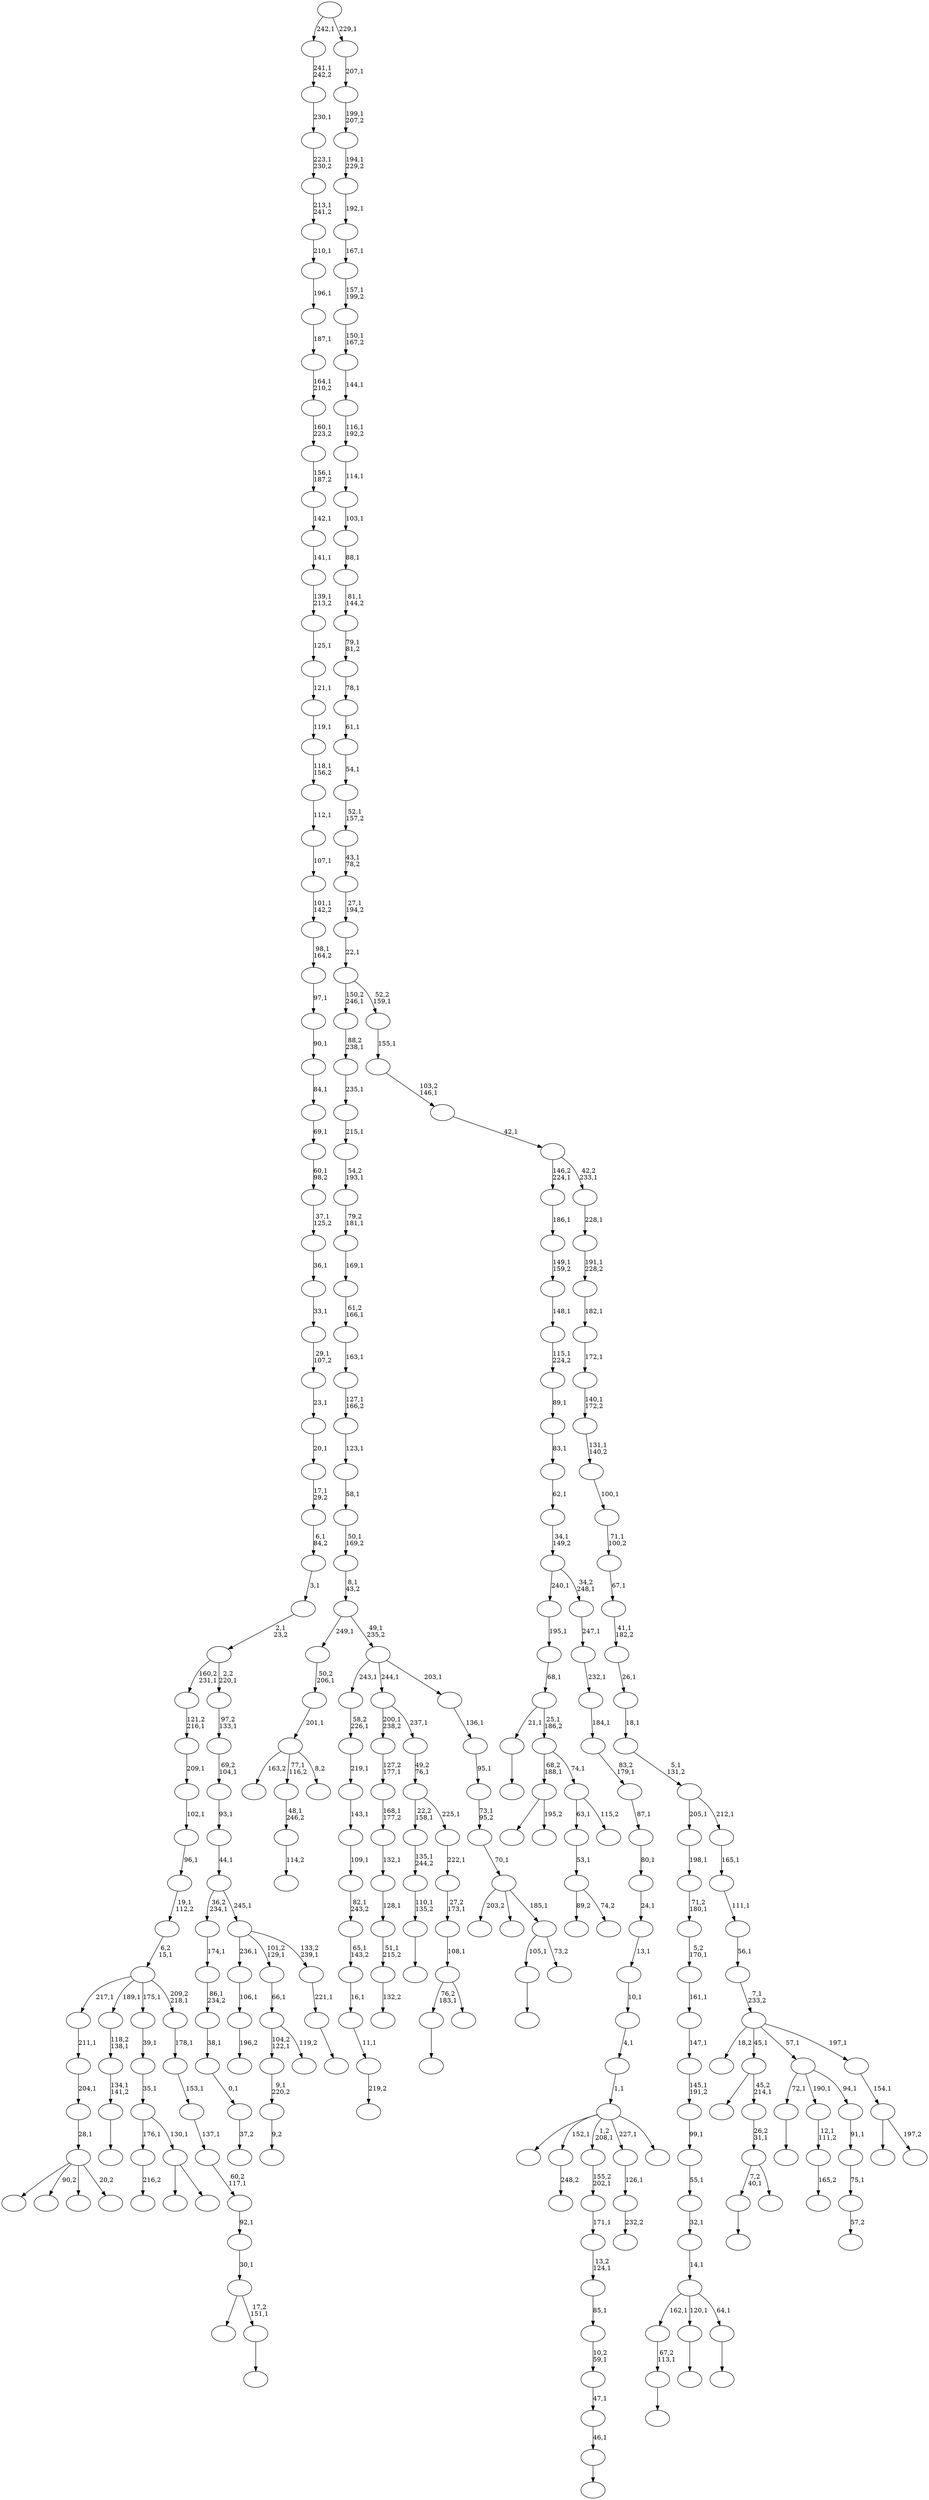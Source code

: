 digraph T {
	300 [label=""]
	299 [label=""]
	298 [label=""]
	297 [label=""]
	296 [label=""]
	295 [label=""]
	294 [label=""]
	293 [label=""]
	292 [label=""]
	291 [label=""]
	290 [label=""]
	289 [label=""]
	288 [label=""]
	287 [label=""]
	286 [label=""]
	285 [label=""]
	284 [label=""]
	283 [label=""]
	282 [label=""]
	281 [label=""]
	280 [label=""]
	279 [label=""]
	278 [label=""]
	277 [label=""]
	276 [label=""]
	275 [label=""]
	274 [label=""]
	273 [label=""]
	272 [label=""]
	271 [label=""]
	270 [label=""]
	269 [label=""]
	268 [label=""]
	267 [label=""]
	266 [label=""]
	265 [label=""]
	264 [label=""]
	263 [label=""]
	262 [label=""]
	261 [label=""]
	260 [label=""]
	259 [label=""]
	258 [label=""]
	257 [label=""]
	256 [label=""]
	255 [label=""]
	254 [label=""]
	253 [label=""]
	252 [label=""]
	251 [label=""]
	250 [label=""]
	249 [label=""]
	248 [label=""]
	247 [label=""]
	246 [label=""]
	245 [label=""]
	244 [label=""]
	243 [label=""]
	242 [label=""]
	241 [label=""]
	240 [label=""]
	239 [label=""]
	238 [label=""]
	237 [label=""]
	236 [label=""]
	235 [label=""]
	234 [label=""]
	233 [label=""]
	232 [label=""]
	231 [label=""]
	230 [label=""]
	229 [label=""]
	228 [label=""]
	227 [label=""]
	226 [label=""]
	225 [label=""]
	224 [label=""]
	223 [label=""]
	222 [label=""]
	221 [label=""]
	220 [label=""]
	219 [label=""]
	218 [label=""]
	217 [label=""]
	216 [label=""]
	215 [label=""]
	214 [label=""]
	213 [label=""]
	212 [label=""]
	211 [label=""]
	210 [label=""]
	209 [label=""]
	208 [label=""]
	207 [label=""]
	206 [label=""]
	205 [label=""]
	204 [label=""]
	203 [label=""]
	202 [label=""]
	201 [label=""]
	200 [label=""]
	199 [label=""]
	198 [label=""]
	197 [label=""]
	196 [label=""]
	195 [label=""]
	194 [label=""]
	193 [label=""]
	192 [label=""]
	191 [label=""]
	190 [label=""]
	189 [label=""]
	188 [label=""]
	187 [label=""]
	186 [label=""]
	185 [label=""]
	184 [label=""]
	183 [label=""]
	182 [label=""]
	181 [label=""]
	180 [label=""]
	179 [label=""]
	178 [label=""]
	177 [label=""]
	176 [label=""]
	175 [label=""]
	174 [label=""]
	173 [label=""]
	172 [label=""]
	171 [label=""]
	170 [label=""]
	169 [label=""]
	168 [label=""]
	167 [label=""]
	166 [label=""]
	165 [label=""]
	164 [label=""]
	163 [label=""]
	162 [label=""]
	161 [label=""]
	160 [label=""]
	159 [label=""]
	158 [label=""]
	157 [label=""]
	156 [label=""]
	155 [label=""]
	154 [label=""]
	153 [label=""]
	152 [label=""]
	151 [label=""]
	150 [label=""]
	149 [label=""]
	148 [label=""]
	147 [label=""]
	146 [label=""]
	145 [label=""]
	144 [label=""]
	143 [label=""]
	142 [label=""]
	141 [label=""]
	140 [label=""]
	139 [label=""]
	138 [label=""]
	137 [label=""]
	136 [label=""]
	135 [label=""]
	134 [label=""]
	133 [label=""]
	132 [label=""]
	131 [label=""]
	130 [label=""]
	129 [label=""]
	128 [label=""]
	127 [label=""]
	126 [label=""]
	125 [label=""]
	124 [label=""]
	123 [label=""]
	122 [label=""]
	121 [label=""]
	120 [label=""]
	119 [label=""]
	118 [label=""]
	117 [label=""]
	116 [label=""]
	115 [label=""]
	114 [label=""]
	113 [label=""]
	112 [label=""]
	111 [label=""]
	110 [label=""]
	109 [label=""]
	108 [label=""]
	107 [label=""]
	106 [label=""]
	105 [label=""]
	104 [label=""]
	103 [label=""]
	102 [label=""]
	101 [label=""]
	100 [label=""]
	99 [label=""]
	98 [label=""]
	97 [label=""]
	96 [label=""]
	95 [label=""]
	94 [label=""]
	93 [label=""]
	92 [label=""]
	91 [label=""]
	90 [label=""]
	89 [label=""]
	88 [label=""]
	87 [label=""]
	86 [label=""]
	85 [label=""]
	84 [label=""]
	83 [label=""]
	82 [label=""]
	81 [label=""]
	80 [label=""]
	79 [label=""]
	78 [label=""]
	77 [label=""]
	76 [label=""]
	75 [label=""]
	74 [label=""]
	73 [label=""]
	72 [label=""]
	71 [label=""]
	70 [label=""]
	69 [label=""]
	68 [label=""]
	67 [label=""]
	66 [label=""]
	65 [label=""]
	64 [label=""]
	63 [label=""]
	62 [label=""]
	61 [label=""]
	60 [label=""]
	59 [label=""]
	58 [label=""]
	57 [label=""]
	56 [label=""]
	55 [label=""]
	54 [label=""]
	53 [label=""]
	52 [label=""]
	51 [label=""]
	50 [label=""]
	49 [label=""]
	48 [label=""]
	47 [label=""]
	46 [label=""]
	45 [label=""]
	44 [label=""]
	43 [label=""]
	42 [label=""]
	41 [label=""]
	40 [label=""]
	39 [label=""]
	38 [label=""]
	37 [label=""]
	36 [label=""]
	35 [label=""]
	34 [label=""]
	33 [label=""]
	32 [label=""]
	31 [label=""]
	30 [label=""]
	29 [label=""]
	28 [label=""]
	27 [label=""]
	26 [label=""]
	25 [label=""]
	24 [label=""]
	23 [label=""]
	22 [label=""]
	21 [label=""]
	20 [label=""]
	19 [label=""]
	18 [label=""]
	17 [label=""]
	16 [label=""]
	15 [label=""]
	14 [label=""]
	13 [label=""]
	12 [label=""]
	11 [label=""]
	10 [label=""]
	9 [label=""]
	8 [label=""]
	7 [label=""]
	6 [label=""]
	5 [label=""]
	4 [label=""]
	3 [label=""]
	2 [label=""]
	1 [label=""]
	0 [label=""]
	299 -> 300 [label="132,2"]
	298 -> 299 [label="51,1\n215,2"]
	297 -> 298 [label="128,1"]
	296 -> 297 [label="132,1"]
	295 -> 296 [label="168,1\n177,2"]
	294 -> 295 [label="127,2\n177,1"]
	291 -> 292 [label=""]
	290 -> 291 [label="110,1\n135,2"]
	289 -> 290 [label="135,1\n244,2"]
	286 -> 287 [label="196,2"]
	285 -> 286 [label="106,1"]
	283 -> 284 [label=""]
	280 -> 281 [label="248,2"]
	278 -> 279 [label=""]
	277 -> 278 [label="67,2\n113,1"]
	272 -> 273 [label=""]
	270 -> 271 [label="9,2"]
	269 -> 270 [label="9,1\n220,2"]
	266 -> 267 [label="37,2"]
	265 -> 266 [label="0,1"]
	264 -> 265 [label="38,1"]
	263 -> 264 [label="86,1\n234,2"]
	262 -> 263 [label="174,1"]
	259 -> 293 [label="89,2"]
	259 -> 260 [label="74,2"]
	258 -> 259 [label="53,1"]
	252 -> 253 [label="216,2"]
	250 -> 251 [label=""]
	249 -> 250 [label="46,1"]
	248 -> 249 [label="47,1"]
	247 -> 248 [label="10,2\n59,1"]
	246 -> 247 [label="85,1"]
	245 -> 246 [label="13,2\n124,1"]
	244 -> 245 [label="171,1"]
	243 -> 244 [label="155,2\n202,1"]
	241 -> 242 [label=""]
	238 -> 239 [label=""]
	237 -> 277 [label="162,1"]
	237 -> 241 [label="120,1"]
	237 -> 238 [label="64,1"]
	236 -> 237 [label="14,1"]
	235 -> 236 [label="32,1"]
	234 -> 235 [label="55,1"]
	233 -> 234 [label="99,1"]
	232 -> 233 [label="145,1\n191,2"]
	231 -> 232 [label="147,1"]
	230 -> 231 [label="161,1"]
	229 -> 230 [label="5,2\n170,1"]
	228 -> 229 [label="71,2\n180,1"]
	227 -> 228 [label="198,1"]
	225 -> 274 [label=""]
	225 -> 257 [label="90,2"]
	225 -> 240 [label=""]
	225 -> 226 [label="20,2"]
	224 -> 225 [label="28,1"]
	223 -> 224 [label="204,1"]
	222 -> 223 [label="211,1"]
	220 -> 221 [label="232,2"]
	219 -> 220 [label="126,1"]
	217 -> 218 [label=""]
	216 -> 217 [label="134,1\n141,2"]
	215 -> 216 [label="118,2\n138,1"]
	213 -> 214 [label=""]
	211 -> 212 [label="114,2"]
	210 -> 211 [label="48,1\n246,2"]
	208 -> 209 [label="219,2"]
	207 -> 208 [label="11,1"]
	206 -> 207 [label="16,1"]
	205 -> 206 [label="65,1\n143,2"]
	204 -> 205 [label="82,1\n243,2"]
	203 -> 204 [label="109,1"]
	202 -> 203 [label="143,1"]
	201 -> 202 [label="219,1"]
	200 -> 201 [label="58,2\n226,1"]
	198 -> 272 [label="7,2\n40,1"]
	198 -> 199 [label=""]
	197 -> 198 [label="26,2\n31,1"]
	196 -> 275 [label=""]
	196 -> 197 [label="45,2\n214,1"]
	194 -> 195 [label=""]
	192 -> 254 [label="163,2"]
	192 -> 210 [label="77,1\n116,2"]
	192 -> 193 [label="8,2"]
	191 -> 192 [label="201,1"]
	190 -> 191 [label="50,2\n206,1"]
	188 -> 268 [label=""]
	188 -> 189 [label="195,2"]
	186 -> 187 [label=""]
	184 -> 185 [label="165,2"]
	183 -> 184 [label="12,1\n111,2"]
	181 -> 213 [label="76,2\n183,1"]
	181 -> 182 [label=""]
	180 -> 181 [label="108,1"]
	179 -> 180 [label="27,2\n173,1"]
	178 -> 179 [label="222,1"]
	177 -> 289 [label="22,2\n158,1"]
	177 -> 178 [label="225,1"]
	176 -> 177 [label="49,2\n76,1"]
	175 -> 294 [label="200,1\n238,2"]
	175 -> 176 [label="237,1"]
	173 -> 258 [label="63,1"]
	173 -> 174 [label="115,2"]
	172 -> 188 [label="68,2\n188,1"]
	172 -> 173 [label="74,1"]
	171 -> 186 [label="21,1"]
	171 -> 172 [label="25,1\n186,2"]
	170 -> 171 [label="68,1"]
	169 -> 170 [label="195,1"]
	166 -> 168 [label=""]
	166 -> 167 [label=""]
	165 -> 252 [label="176,1"]
	165 -> 166 [label="130,1"]
	164 -> 165 [label="35,1"]
	163 -> 164 [label="39,1"]
	161 -> 269 [label="104,2\n122,1"]
	161 -> 162 [label="119,2"]
	160 -> 161 [label="66,1"]
	158 -> 159 [label=""]
	157 -> 288 [label=""]
	157 -> 158 [label="17,2\n151,1"]
	156 -> 157 [label="30,1"]
	155 -> 156 [label="92,1"]
	154 -> 155 [label="60,2\n117,1"]
	153 -> 154 [label="137,1"]
	152 -> 153 [label="153,1"]
	151 -> 152 [label="178,1"]
	150 -> 222 [label="217,1"]
	150 -> 215 [label="189,1"]
	150 -> 163 [label="175,1"]
	150 -> 151 [label="209,2\n218,1"]
	149 -> 150 [label="6,2\n15,1"]
	148 -> 149 [label="19,1\n112,2"]
	147 -> 148 [label="96,1"]
	146 -> 147 [label="102,1"]
	145 -> 146 [label="209,1"]
	144 -> 145 [label="121,2\n216,1"]
	142 -> 143 [label="57,2"]
	141 -> 142 [label="75,1"]
	140 -> 141 [label="91,1"]
	139 -> 194 [label="72,1"]
	139 -> 183 [label="190,1"]
	139 -> 140 [label="94,1"]
	137 -> 283 [label="105,1"]
	137 -> 138 [label="73,2"]
	136 -> 276 [label="203,2"]
	136 -> 255 [label=""]
	136 -> 137 [label="185,1"]
	135 -> 136 [label="70,1"]
	134 -> 135 [label="73,1\n95,2"]
	133 -> 134 [label="95,1"]
	132 -> 133 [label="136,1"]
	131 -> 200 [label="243,1"]
	131 -> 175 [label="244,1"]
	131 -> 132 [label="203,1"]
	130 -> 190 [label="249,1"]
	130 -> 131 [label="49,1\n235,2"]
	129 -> 130 [label="8,1\n43,2"]
	128 -> 129 [label="50,1\n169,2"]
	127 -> 128 [label="58,1"]
	126 -> 127 [label="123,1"]
	125 -> 126 [label="127,1\n166,2"]
	124 -> 125 [label="163,1"]
	123 -> 124 [label="61,2\n166,1"]
	122 -> 123 [label="169,1"]
	121 -> 122 [label="79,2\n181,1"]
	120 -> 121 [label="54,2\n193,1"]
	119 -> 120 [label="215,1"]
	118 -> 119 [label="235,1"]
	117 -> 118 [label="88,2\n238,1"]
	115 -> 282 [label=""]
	115 -> 280 [label="152,1"]
	115 -> 243 [label="1,2\n208,1"]
	115 -> 219 [label="227,1"]
	115 -> 116 [label=""]
	114 -> 115 [label="1,1"]
	113 -> 114 [label="4,1"]
	112 -> 113 [label="10,1"]
	111 -> 112 [label="13,1"]
	110 -> 111 [label="24,1"]
	109 -> 110 [label="80,1"]
	108 -> 109 [label="87,1"]
	107 -> 108 [label="83,2\n179,1"]
	106 -> 107 [label="184,1"]
	105 -> 106 [label="232,1"]
	104 -> 105 [label="247,1"]
	103 -> 169 [label="240,1"]
	103 -> 104 [label="34,2\n248,1"]
	102 -> 103 [label="34,1\n149,2"]
	101 -> 102 [label="62,1"]
	100 -> 101 [label="83,1"]
	99 -> 100 [label="89,1"]
	98 -> 99 [label="115,1\n224,2"]
	97 -> 98 [label="148,1"]
	96 -> 97 [label="149,1\n159,2"]
	95 -> 96 [label="186,1"]
	93 -> 94 [label=""]
	92 -> 93 [label="221,1"]
	91 -> 285 [label="236,1"]
	91 -> 160 [label="101,2\n129,1"]
	91 -> 92 [label="133,2\n239,1"]
	90 -> 262 [label="36,2\n234,1"]
	90 -> 91 [label="245,1"]
	89 -> 90 [label="44,1"]
	88 -> 89 [label="93,1"]
	87 -> 88 [label="69,2\n104,1"]
	86 -> 87 [label="97,2\n133,1"]
	85 -> 144 [label="160,2\n231,1"]
	85 -> 86 [label="2,2\n220,1"]
	84 -> 85 [label="2,1\n23,2"]
	83 -> 84 [label="3,1"]
	82 -> 83 [label="6,1\n84,2"]
	81 -> 82 [label="17,1\n29,2"]
	80 -> 81 [label="20,1"]
	79 -> 80 [label="23,1"]
	78 -> 79 [label="29,1\n107,2"]
	77 -> 78 [label="33,1"]
	76 -> 77 [label="36,1"]
	75 -> 76 [label="37,1\n125,2"]
	74 -> 75 [label="60,1\n98,2"]
	73 -> 74 [label="69,1"]
	72 -> 73 [label="84,1"]
	71 -> 72 [label="90,1"]
	70 -> 71 [label="97,1"]
	69 -> 70 [label="98,1\n164,2"]
	68 -> 69 [label="101,1\n142,2"]
	67 -> 68 [label="107,1"]
	66 -> 67 [label="112,1"]
	65 -> 66 [label="118,1\n156,2"]
	64 -> 65 [label="119,1"]
	63 -> 64 [label="121,1"]
	62 -> 63 [label="125,1"]
	61 -> 62 [label="139,1\n213,2"]
	60 -> 61 [label="141,1"]
	59 -> 60 [label="142,1"]
	58 -> 59 [label="156,1\n187,2"]
	57 -> 58 [label="160,1\n223,2"]
	56 -> 57 [label="164,1\n210,2"]
	55 -> 56 [label="187,1"]
	54 -> 55 [label="196,1"]
	53 -> 54 [label="210,1"]
	52 -> 53 [label="213,1\n241,2"]
	51 -> 52 [label="223,1\n230,2"]
	50 -> 51 [label="230,1"]
	49 -> 50 [label="241,1\n242,2"]
	47 -> 256 [label=""]
	47 -> 48 [label="197,2"]
	46 -> 47 [label="154,1"]
	45 -> 261 [label="18,2"]
	45 -> 196 [label="45,1"]
	45 -> 139 [label="57,1"]
	45 -> 46 [label="197,1"]
	44 -> 45 [label="7,1\n233,2"]
	43 -> 44 [label="56,1"]
	42 -> 43 [label="111,1"]
	41 -> 42 [label="165,1"]
	40 -> 227 [label="205,1"]
	40 -> 41 [label="212,1"]
	39 -> 40 [label="5,1\n131,2"]
	38 -> 39 [label="18,1"]
	37 -> 38 [label="26,1"]
	36 -> 37 [label="41,1\n182,2"]
	35 -> 36 [label="67,1"]
	34 -> 35 [label="71,1\n100,2"]
	33 -> 34 [label="100,1"]
	32 -> 33 [label="131,1\n140,2"]
	31 -> 32 [label="140,1\n172,2"]
	30 -> 31 [label="172,1"]
	29 -> 30 [label="182,1"]
	28 -> 29 [label="191,1\n228,2"]
	27 -> 28 [label="228,1"]
	26 -> 95 [label="146,2\n224,1"]
	26 -> 27 [label="42,2\n233,1"]
	25 -> 26 [label="42,1"]
	24 -> 25 [label="103,2\n146,1"]
	23 -> 24 [label="155,1"]
	22 -> 117 [label="150,2\n246,1"]
	22 -> 23 [label="52,2\n159,1"]
	21 -> 22 [label="22,1"]
	20 -> 21 [label="27,1\n194,2"]
	19 -> 20 [label="43,1\n78,2"]
	18 -> 19 [label="52,1\n157,2"]
	17 -> 18 [label="54,1"]
	16 -> 17 [label="61,1"]
	15 -> 16 [label="78,1"]
	14 -> 15 [label="79,1\n81,2"]
	13 -> 14 [label="81,1\n144,2"]
	12 -> 13 [label="88,1"]
	11 -> 12 [label="103,1"]
	10 -> 11 [label="114,1"]
	9 -> 10 [label="116,1\n192,2"]
	8 -> 9 [label="144,1"]
	7 -> 8 [label="150,1\n167,2"]
	6 -> 7 [label="157,1\n199,2"]
	5 -> 6 [label="167,1"]
	4 -> 5 [label="192,1"]
	3 -> 4 [label="194,1\n229,2"]
	2 -> 3 [label="199,1\n207,2"]
	1 -> 2 [label="207,1"]
	0 -> 49 [label="242,1"]
	0 -> 1 [label="229,1"]
}
